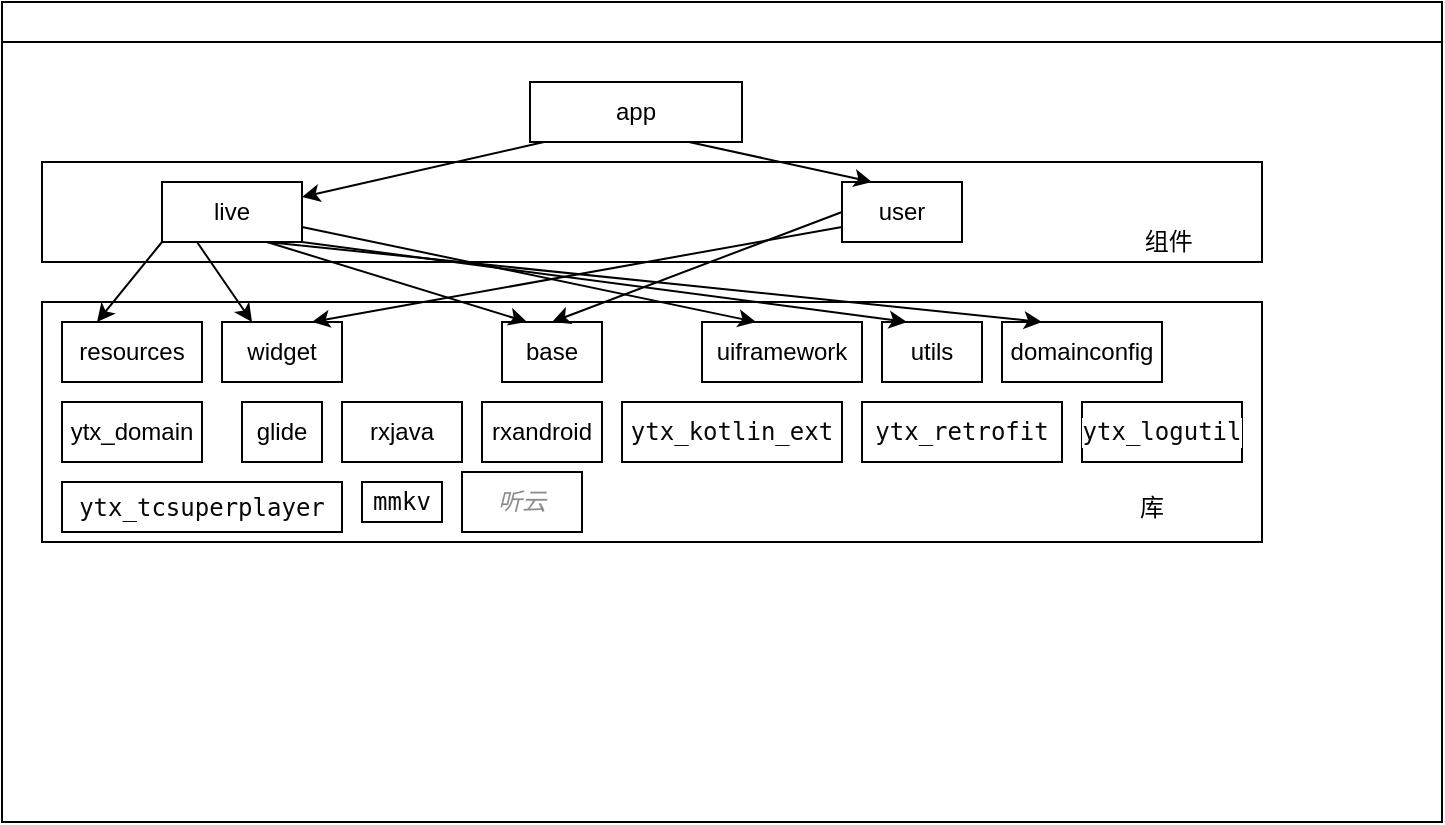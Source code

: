 <mxfile version="14.1.8" type="github">
  <diagram id="prtHgNgQTEPvFCAcTncT" name="Page-1">
    <mxGraphModel dx="850" dy="448" grid="1" gridSize="10" guides="1" tooltips="1" connect="1" arrows="1" fold="1" page="1" pageScale="1" pageWidth="827" pageHeight="1169" math="0" shadow="0">
      <root>
        <mxCell id="0" />
        <mxCell id="1" parent="0" />
        <mxCell id="dNxyNK7c78bLwvsdeMH5-11" value="" style="swimlane;html=1;startSize=20;horizontal=1;containerType=tree;glass=0;" parent="1" vertex="1">
          <mxGeometry x="30" y="20" width="720" height="410" as="geometry" />
        </mxCell>
        <mxCell id="NLhonQsIZtWLaGQgr0UA-1" value="app" style="rounded=0;whiteSpace=wrap;html=1;" vertex="1" parent="dNxyNK7c78bLwvsdeMH5-11">
          <mxGeometry x="264" y="40" width="106" height="30" as="geometry" />
        </mxCell>
        <mxCell id="NLhonQsIZtWLaGQgr0UA-2" value="live" style="rounded=0;whiteSpace=wrap;html=1;" vertex="1" parent="dNxyNK7c78bLwvsdeMH5-11">
          <mxGeometry x="80" y="90" width="70" height="30" as="geometry" />
        </mxCell>
        <mxCell id="NLhonQsIZtWLaGQgr0UA-3" value="user" style="rounded=0;whiteSpace=wrap;html=1;" vertex="1" parent="dNxyNK7c78bLwvsdeMH5-11">
          <mxGeometry x="420" y="90" width="60" height="30" as="geometry" />
        </mxCell>
        <mxCell id="NLhonQsIZtWLaGQgr0UA-4" value="resources" style="rounded=0;whiteSpace=wrap;html=1;" vertex="1" parent="dNxyNK7c78bLwvsdeMH5-11">
          <mxGeometry x="30" y="160" width="70" height="30" as="geometry" />
        </mxCell>
        <mxCell id="NLhonQsIZtWLaGQgr0UA-5" value="base" style="rounded=0;whiteSpace=wrap;html=1;" vertex="1" parent="dNxyNK7c78bLwvsdeMH5-11">
          <mxGeometry x="250" y="160" width="50" height="30" as="geometry" />
        </mxCell>
        <mxCell id="NLhonQsIZtWLaGQgr0UA-6" value="widget" style="rounded=0;whiteSpace=wrap;html=1;" vertex="1" parent="dNxyNK7c78bLwvsdeMH5-11">
          <mxGeometry x="110" y="160" width="60" height="30" as="geometry" />
        </mxCell>
        <mxCell id="NLhonQsIZtWLaGQgr0UA-7" value="uiframework" style="rounded=0;whiteSpace=wrap;html=1;" vertex="1" parent="dNxyNK7c78bLwvsdeMH5-11">
          <mxGeometry x="350" y="160" width="80" height="30" as="geometry" />
        </mxCell>
        <mxCell id="NLhonQsIZtWLaGQgr0UA-8" value="utils" style="rounded=0;whiteSpace=wrap;html=1;" vertex="1" parent="dNxyNK7c78bLwvsdeMH5-11">
          <mxGeometry x="440" y="160" width="50" height="30" as="geometry" />
        </mxCell>
        <mxCell id="NLhonQsIZtWLaGQgr0UA-9" value="domainconfig" style="rounded=0;whiteSpace=wrap;html=1;" vertex="1" parent="dNxyNK7c78bLwvsdeMH5-11">
          <mxGeometry x="500" y="160" width="80" height="30" as="geometry" />
        </mxCell>
        <mxCell id="NLhonQsIZtWLaGQgr0UA-10" value="" style="endArrow=classic;html=1;exitX=0.066;exitY=1;exitDx=0;exitDy=0;exitPerimeter=0;entryX=1;entryY=0.25;entryDx=0;entryDy=0;" edge="1" parent="dNxyNK7c78bLwvsdeMH5-11" source="NLhonQsIZtWLaGQgr0UA-1" target="NLhonQsIZtWLaGQgr0UA-2">
          <mxGeometry width="50" height="50" relative="1" as="geometry">
            <mxPoint x="360" y="250" as="sourcePoint" />
            <mxPoint x="410" y="200" as="targetPoint" />
          </mxGeometry>
        </mxCell>
        <mxCell id="NLhonQsIZtWLaGQgr0UA-11" value="" style="endArrow=classic;html=1;exitX=0.75;exitY=1;exitDx=0;exitDy=0;entryX=0.25;entryY=0;entryDx=0;entryDy=0;" edge="1" parent="dNxyNK7c78bLwvsdeMH5-11" source="NLhonQsIZtWLaGQgr0UA-1" target="NLhonQsIZtWLaGQgr0UA-3">
          <mxGeometry width="50" height="50" relative="1" as="geometry">
            <mxPoint x="360" y="250" as="sourcePoint" />
            <mxPoint x="410" y="200" as="targetPoint" />
          </mxGeometry>
        </mxCell>
        <mxCell id="NLhonQsIZtWLaGQgr0UA-12" value="" style="endArrow=classic;html=1;exitX=0;exitY=1;exitDx=0;exitDy=0;entryX=0.25;entryY=0;entryDx=0;entryDy=0;" edge="1" parent="dNxyNK7c78bLwvsdeMH5-11" source="NLhonQsIZtWLaGQgr0UA-2" target="NLhonQsIZtWLaGQgr0UA-4">
          <mxGeometry width="50" height="50" relative="1" as="geometry">
            <mxPoint x="360" y="250" as="sourcePoint" />
            <mxPoint x="410" y="200" as="targetPoint" />
          </mxGeometry>
        </mxCell>
        <mxCell id="NLhonQsIZtWLaGQgr0UA-13" value="" style="endArrow=classic;html=1;exitX=0.25;exitY=1;exitDx=0;exitDy=0;entryX=0.25;entryY=0;entryDx=0;entryDy=0;" edge="1" parent="dNxyNK7c78bLwvsdeMH5-11" source="NLhonQsIZtWLaGQgr0UA-2" target="NLhonQsIZtWLaGQgr0UA-6">
          <mxGeometry width="50" height="50" relative="1" as="geometry">
            <mxPoint x="360" y="250" as="sourcePoint" />
            <mxPoint x="410" y="200" as="targetPoint" />
          </mxGeometry>
        </mxCell>
        <mxCell id="NLhonQsIZtWLaGQgr0UA-14" value="" style="endArrow=classic;html=1;exitX=0.75;exitY=1;exitDx=0;exitDy=0;entryX=0.25;entryY=0;entryDx=0;entryDy=0;" edge="1" parent="dNxyNK7c78bLwvsdeMH5-11" source="NLhonQsIZtWLaGQgr0UA-2" target="NLhonQsIZtWLaGQgr0UA-5">
          <mxGeometry width="50" height="50" relative="1" as="geometry">
            <mxPoint x="360" y="250" as="sourcePoint" />
            <mxPoint x="410" y="200" as="targetPoint" />
          </mxGeometry>
        </mxCell>
        <mxCell id="NLhonQsIZtWLaGQgr0UA-15" value="" style="endArrow=classic;html=1;exitX=0;exitY=0.5;exitDx=0;exitDy=0;entryX=0.5;entryY=0;entryDx=0;entryDy=0;" edge="1" parent="dNxyNK7c78bLwvsdeMH5-11" source="NLhonQsIZtWLaGQgr0UA-3" target="NLhonQsIZtWLaGQgr0UA-5">
          <mxGeometry width="50" height="50" relative="1" as="geometry">
            <mxPoint x="360" y="250" as="sourcePoint" />
            <mxPoint x="410" y="200" as="targetPoint" />
          </mxGeometry>
        </mxCell>
        <mxCell id="NLhonQsIZtWLaGQgr0UA-16" value="" style="endArrow=classic;html=1;exitX=1;exitY=0.75;exitDx=0;exitDy=0;entryX=0.338;entryY=0;entryDx=0;entryDy=0;entryPerimeter=0;" edge="1" parent="dNxyNK7c78bLwvsdeMH5-11" source="NLhonQsIZtWLaGQgr0UA-2" target="NLhonQsIZtWLaGQgr0UA-7">
          <mxGeometry width="50" height="50" relative="1" as="geometry">
            <mxPoint x="360" y="250" as="sourcePoint" />
            <mxPoint x="410" y="200" as="targetPoint" />
          </mxGeometry>
        </mxCell>
        <mxCell id="NLhonQsIZtWLaGQgr0UA-17" value="" style="endArrow=classic;html=1;exitX=1;exitY=1;exitDx=0;exitDy=0;entryX=0.25;entryY=0;entryDx=0;entryDy=0;" edge="1" parent="dNxyNK7c78bLwvsdeMH5-11" source="NLhonQsIZtWLaGQgr0UA-2" target="NLhonQsIZtWLaGQgr0UA-8">
          <mxGeometry width="50" height="50" relative="1" as="geometry">
            <mxPoint x="360" y="250" as="sourcePoint" />
            <mxPoint x="410" y="200" as="targetPoint" />
          </mxGeometry>
        </mxCell>
        <mxCell id="NLhonQsIZtWLaGQgr0UA-18" value="" style="endArrow=classic;html=1;exitX=0.75;exitY=1;exitDx=0;exitDy=0;entryX=0.25;entryY=0;entryDx=0;entryDy=0;" edge="1" parent="dNxyNK7c78bLwvsdeMH5-11" source="NLhonQsIZtWLaGQgr0UA-2" target="NLhonQsIZtWLaGQgr0UA-9">
          <mxGeometry width="50" height="50" relative="1" as="geometry">
            <mxPoint x="360" y="250" as="sourcePoint" />
            <mxPoint x="410" y="200" as="targetPoint" />
          </mxGeometry>
        </mxCell>
        <mxCell id="NLhonQsIZtWLaGQgr0UA-19" value="" style="endArrow=classic;html=1;exitX=0;exitY=0.75;exitDx=0;exitDy=0;entryX=0.75;entryY=0;entryDx=0;entryDy=0;" edge="1" parent="dNxyNK7c78bLwvsdeMH5-11" source="NLhonQsIZtWLaGQgr0UA-3" target="NLhonQsIZtWLaGQgr0UA-6">
          <mxGeometry width="50" height="50" relative="1" as="geometry">
            <mxPoint x="360" y="250" as="sourcePoint" />
            <mxPoint x="410" y="200" as="targetPoint" />
          </mxGeometry>
        </mxCell>
        <mxCell id="NLhonQsIZtWLaGQgr0UA-21" value="" style="shape=partialRectangle;whiteSpace=wrap;html=1;bottom=0;right=0;fillColor=none;" vertex="1" parent="dNxyNK7c78bLwvsdeMH5-11">
          <mxGeometry x="20" y="150" width="610" height="120" as="geometry" />
        </mxCell>
        <mxCell id="NLhonQsIZtWLaGQgr0UA-38" value="&lt;pre style=&quot;background-color: #ffffff ; color: #080808 ; font-family: &amp;#34;menlo&amp;#34; , monospace ; font-size: 9.0pt&quot;&gt;ytx_logutil&lt;/pre&gt;" style="rounded=0;whiteSpace=wrap;html=1;" vertex="1" parent="dNxyNK7c78bLwvsdeMH5-11">
          <mxGeometry x="540" y="200" width="80" height="30" as="geometry" />
        </mxCell>
        <mxCell id="NLhonQsIZtWLaGQgr0UA-25" value="&lt;br&gt;&lt;br&gt;&lt;br&gt;&lt;br&gt;&lt;br&gt;&lt;br&gt;&amp;nbsp; &amp;nbsp; &amp;nbsp; &amp;nbsp; &amp;nbsp; &amp;nbsp; &amp;nbsp; &amp;nbsp; &amp;nbsp; &amp;nbsp; &amp;nbsp; &amp;nbsp; &amp;nbsp; &amp;nbsp; &amp;nbsp; &amp;nbsp; &amp;nbsp; &amp;nbsp; &amp;nbsp; &amp;nbsp; &amp;nbsp; &amp;nbsp; &amp;nbsp; &amp;nbsp; &amp;nbsp; &amp;nbsp; &amp;nbsp; &amp;nbsp; &amp;nbsp; &amp;nbsp; &amp;nbsp; &amp;nbsp; &amp;nbsp; &amp;nbsp; &amp;nbsp; &amp;nbsp; &amp;nbsp; &amp;nbsp; &amp;nbsp; &amp;nbsp; &amp;nbsp; &amp;nbsp; &amp;nbsp; &amp;nbsp; &amp;nbsp; &amp;nbsp; &amp;nbsp; &amp;nbsp; &amp;nbsp; &amp;nbsp; &amp;nbsp; &amp;nbsp; &amp;nbsp; &amp;nbsp; &amp;nbsp; &amp;nbsp; &amp;nbsp; &amp;nbsp; &amp;nbsp; &amp;nbsp; &amp;nbsp; &amp;nbsp; &amp;nbsp; &amp;nbsp; &amp;nbsp; &amp;nbsp; &amp;nbsp; &amp;nbsp; &amp;nbsp; &amp;nbsp; &amp;nbsp; &amp;nbsp; &amp;nbsp; &amp;nbsp; &amp;nbsp; 库" style="shape=partialRectangle;whiteSpace=wrap;html=1;top=0;left=0;fillColor=none;" vertex="1" parent="dNxyNK7c78bLwvsdeMH5-11">
          <mxGeometry x="20" y="150" width="610" height="120" as="geometry" />
        </mxCell>
        <mxCell id="NLhonQsIZtWLaGQgr0UA-39" value="&lt;pre style=&quot;background-color: #ffffff ; color: #080808 ; font-family: &amp;#34;menlo&amp;#34; , monospace ; font-size: 9.0pt&quot;&gt;mmkv&lt;/pre&gt;" style="rounded=0;whiteSpace=wrap;html=1;" vertex="1" parent="dNxyNK7c78bLwvsdeMH5-11">
          <mxGeometry x="180" y="240" width="40" height="20" as="geometry" />
        </mxCell>
        <mxCell id="NLhonQsIZtWLaGQgr0UA-40" value="&lt;pre style=&quot;background-color: #ffffff ; color: #080808 ; font-family: &amp;#34;menlo&amp;#34; , monospace ; font-size: 9.0pt&quot;&gt;&lt;span style=&quot;color: #8c8c8c ; font-style: italic&quot;&gt;听云&lt;/span&gt;&lt;/pre&gt;" style="rounded=0;whiteSpace=wrap;html=1;" vertex="1" parent="dNxyNK7c78bLwvsdeMH5-11">
          <mxGeometry x="230" y="235" width="60" height="30" as="geometry" />
        </mxCell>
        <mxCell id="NLhonQsIZtWLaGQgr0UA-28" value="" style="shape=partialRectangle;whiteSpace=wrap;html=1;bottom=0;right=0;fillColor=none;" vertex="1" parent="1">
          <mxGeometry x="50" y="100" width="610" height="50" as="geometry" />
        </mxCell>
        <mxCell id="NLhonQsIZtWLaGQgr0UA-29" value="&amp;nbsp; &amp;nbsp; &amp;nbsp; &amp;nbsp; &amp;nbsp; &amp;nbsp; &amp;nbsp; &amp;nbsp; &amp;nbsp; &amp;nbsp; &amp;nbsp; &amp;nbsp; &amp;nbsp; &amp;nbsp; &amp;nbsp; &amp;nbsp; &amp;nbsp; &amp;nbsp; &amp;nbsp; &amp;nbsp; &amp;nbsp; &amp;nbsp; &amp;nbsp; &amp;nbsp; &amp;nbsp; &amp;nbsp; &amp;nbsp; &amp;nbsp; &amp;nbsp; &amp;nbsp; &amp;nbsp; &amp;nbsp; &amp;nbsp; &amp;nbsp; &amp;nbsp; &amp;nbsp; &amp;nbsp; &amp;nbsp; &amp;nbsp; &amp;nbsp; &amp;nbsp; &amp;nbsp; &amp;nbsp; &amp;nbsp; &amp;nbsp; &amp;nbsp; &amp;nbsp; &amp;nbsp; &amp;nbsp; &amp;nbsp; &amp;nbsp; &amp;nbsp; &amp;nbsp; &amp;nbsp; &amp;nbsp; &amp;nbsp; &amp;nbsp; &amp;nbsp; &amp;nbsp; &amp;nbsp; &amp;nbsp; &amp;nbsp; &amp;nbsp; &amp;nbsp; &amp;nbsp; &amp;nbsp; &amp;nbsp; &amp;nbsp; &amp;nbsp; &amp;nbsp; &amp;nbsp; &amp;nbsp; &amp;nbsp; &amp;nbsp; &amp;nbsp; &amp;nbsp; &amp;nbsp; &amp;nbsp; &amp;nbsp; &amp;nbsp; &amp;nbsp; &amp;nbsp; &amp;nbsp; &amp;nbsp; &amp;nbsp; &amp;nbsp;&lt;br&gt;&lt;br&gt;&amp;nbsp; &amp;nbsp; &amp;nbsp; &amp;nbsp; &amp;nbsp; &amp;nbsp; &amp;nbsp; &amp;nbsp; &amp;nbsp; &amp;nbsp; &amp;nbsp; &amp;nbsp; &amp;nbsp; &amp;nbsp; &amp;nbsp; &amp;nbsp; &amp;nbsp; &amp;nbsp; &amp;nbsp; &amp;nbsp; &amp;nbsp; &amp;nbsp; &amp;nbsp; &amp;nbsp; &amp;nbsp; &amp;nbsp; &amp;nbsp; &amp;nbsp; &amp;nbsp; &amp;nbsp; &amp;nbsp; &amp;nbsp; &amp;nbsp; &amp;nbsp; &amp;nbsp; &amp;nbsp; &amp;nbsp; &amp;nbsp; &amp;nbsp; &amp;nbsp; &amp;nbsp; &amp;nbsp; &amp;nbsp; &amp;nbsp; &amp;nbsp; &amp;nbsp; &amp;nbsp; &amp;nbsp; &amp;nbsp; &amp;nbsp; &amp;nbsp; &amp;nbsp; &amp;nbsp; &amp;nbsp; &amp;nbsp; &amp;nbsp; &amp;nbsp; &amp;nbsp; &amp;nbsp; &amp;nbsp; &amp;nbsp; &amp;nbsp; &amp;nbsp; &amp;nbsp; &amp;nbsp; &amp;nbsp; &amp;nbsp; &amp;nbsp; &amp;nbsp; &amp;nbsp; &amp;nbsp; &amp;nbsp; &amp;nbsp; &amp;nbsp; &amp;nbsp; &amp;nbsp; &amp;nbsp; &amp;nbsp;组件" style="shape=partialRectangle;whiteSpace=wrap;html=1;top=0;left=0;fillColor=none;" vertex="1" parent="1">
          <mxGeometry x="50" y="100" width="610" height="50" as="geometry" />
        </mxCell>
        <mxCell id="NLhonQsIZtWLaGQgr0UA-31" value="ytx_domain" style="rounded=0;whiteSpace=wrap;html=1;" vertex="1" parent="1">
          <mxGeometry x="60" y="220" width="70" height="30" as="geometry" />
        </mxCell>
        <mxCell id="NLhonQsIZtWLaGQgr0UA-32" value="glide" style="rounded=0;whiteSpace=wrap;html=1;" vertex="1" parent="1">
          <mxGeometry x="150" y="220" width="40" height="30" as="geometry" />
        </mxCell>
        <mxCell id="NLhonQsIZtWLaGQgr0UA-33" value="rxjava" style="rounded=0;whiteSpace=wrap;html=1;" vertex="1" parent="1">
          <mxGeometry x="200" y="220" width="60" height="30" as="geometry" />
        </mxCell>
        <mxCell id="NLhonQsIZtWLaGQgr0UA-34" value="rxandroid" style="rounded=0;whiteSpace=wrap;html=1;" vertex="1" parent="1">
          <mxGeometry x="270" y="220" width="60" height="30" as="geometry" />
        </mxCell>
        <mxCell id="NLhonQsIZtWLaGQgr0UA-35" value="&lt;pre style=&quot;background-color: #ffffff ; color: #080808 ; font-family: &amp;#34;menlo&amp;#34; , monospace ; font-size: 9.0pt&quot;&gt;ytx_tcsuperplayer&lt;/pre&gt;" style="rounded=0;whiteSpace=wrap;html=1;" vertex="1" parent="1">
          <mxGeometry x="60" y="260" width="140" height="25" as="geometry" />
        </mxCell>
        <mxCell id="NLhonQsIZtWLaGQgr0UA-36" value="&lt;pre style=&quot;background-color: #ffffff ; color: #080808 ; font-family: &amp;quot;menlo&amp;quot; , monospace ; font-size: 9.0pt&quot;&gt;ytx_kotlin_ext&lt;/pre&gt;" style="rounded=0;whiteSpace=wrap;html=1;" vertex="1" parent="1">
          <mxGeometry x="340" y="220" width="110" height="30" as="geometry" />
        </mxCell>
        <mxCell id="NLhonQsIZtWLaGQgr0UA-37" value="&lt;pre style=&quot;background-color: #ffffff ; color: #080808 ; font-family: &amp;quot;menlo&amp;quot; , monospace ; font-size: 9.0pt&quot;&gt;ytx_retrofit&lt;/pre&gt;" style="rounded=0;whiteSpace=wrap;html=1;" vertex="1" parent="1">
          <mxGeometry x="460" y="220" width="100" height="30" as="geometry" />
        </mxCell>
      </root>
    </mxGraphModel>
  </diagram>
</mxfile>
